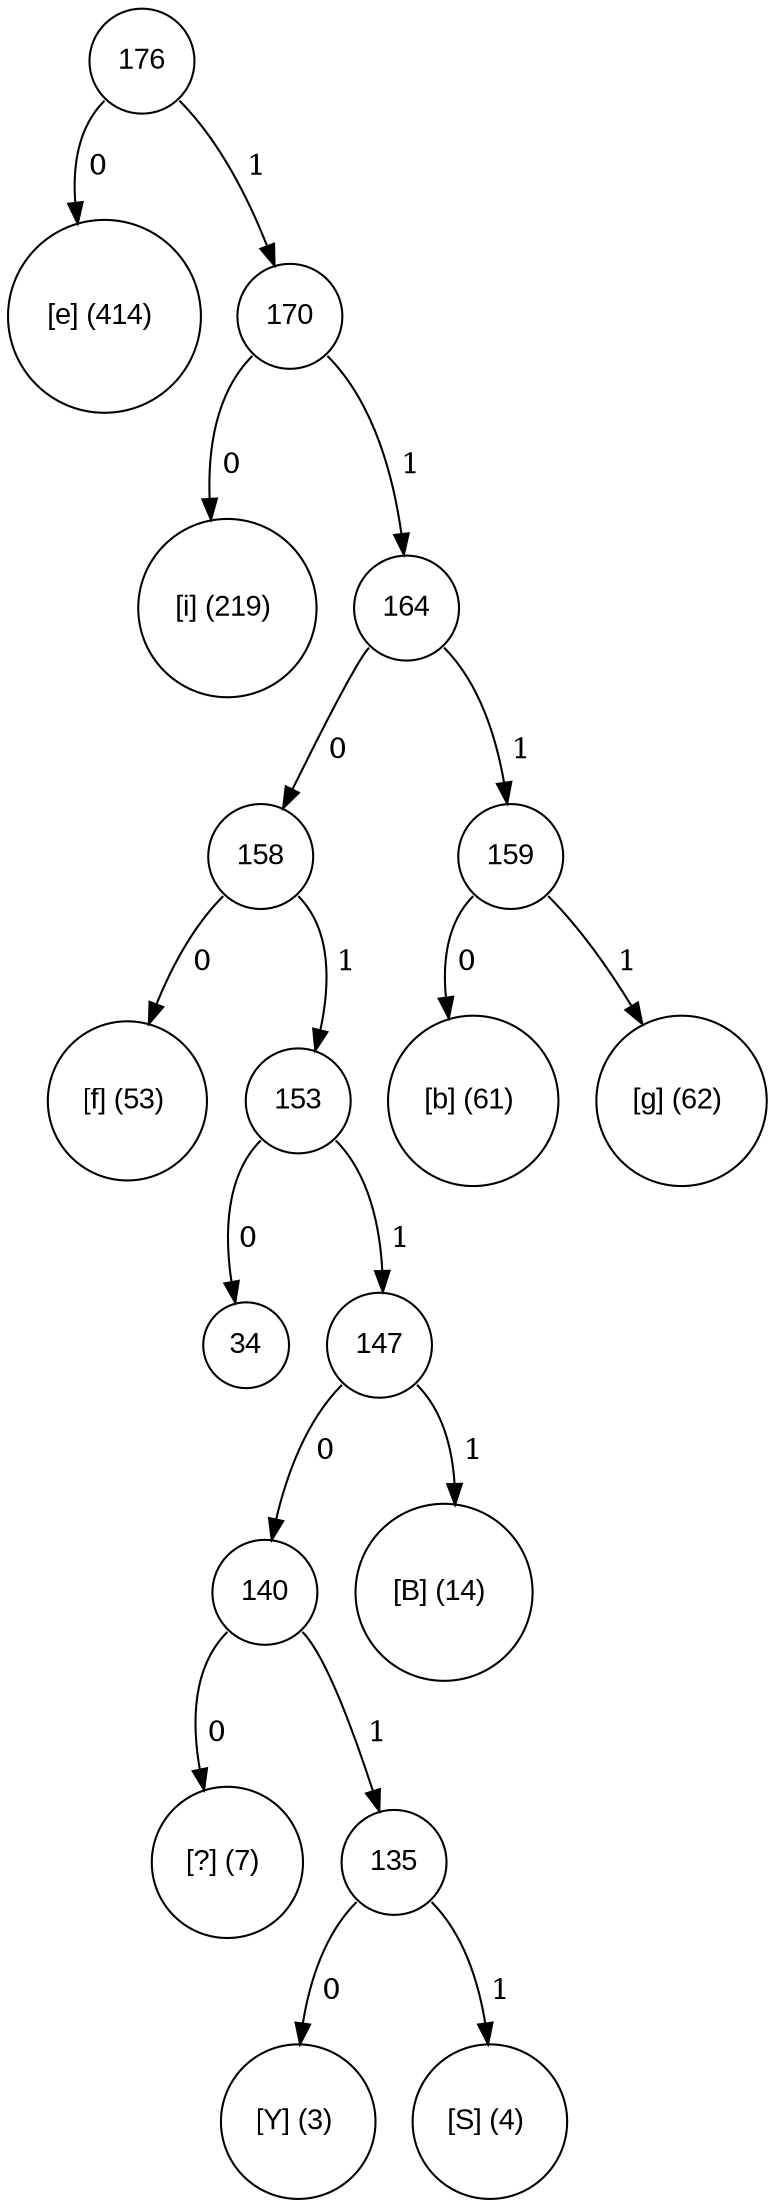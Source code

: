 digraph tree {
	node [fontname="Arial", shape="circle", width=0.5]; 

176:sw -> 101 [label = " 0"]; 
101 [label = "[e] (414) "]; 
176:se -> 170 [label = " 1"]; 
170 [label = "170"]; 
170:sw -> 105 [label = " 0"]; 
105 [label = "[i] (219) "]; 
170:se -> 164 [label = " 1"]; 
164 [label = "164"]; 
164:sw -> 158 [label = " 0"]; 
158 [label = "158"]; 
158:sw -> 102 [label = " 0"]; 
102 [label = "[f] (53) "]; 
158:se -> 153 [label = " 1"]; 
153 [label = "153"]; 
153:sw -> 34 [label = " 0"]; 
34 [label = "34"]; 
153:se -> 147 [label = " 1"]; 
147 [label = "147"]; 
147:se -> 66 [label = " 1"]; 
66 [label = "[B] (14) "]; 
147:sw -> 140 [label = " 0"]; 
140 [label = "140"]; 
140:sw -> 63 [label = " 0"]; 
63 [label = "[?] (7) "]; 
140:se -> 135 [label = " 1"]; 
135 [label = "135"]; 
135:se -> 83 [label = " 1"]; 
83 [label = "[S] (4) "]; 
135:sw -> 89 [label = " 0"]; 
89 [label = "[Y] (3) "]; 
164:se -> 159 [label = " 1"]; 
159 [label = "159"]; 
159:sw -> 98 [label = " 0"]; 
98 [label = "[b] (61) "]; 
159:se -> 103 [label = " 1"]; 
103 [label = "[g] (62) "]; 
}
